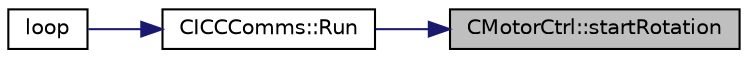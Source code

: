 digraph "CMotorCtrl::startRotation"
{
 // INTERACTIVE_SVG=YES
 // LATEX_PDF_SIZE
  bgcolor="transparent";
  edge [fontname="Helvetica",fontsize="10",labelfontname="Helvetica",labelfontsize="10"];
  node [fontname="Helvetica",fontsize="10",shape=record];
  rankdir="RL";
  Node34 [label="CMotorCtrl::startRotation",height=0.2,width=0.4,color="black", fillcolor="grey75", style="filled", fontcolor="black",tooltip="API Function of the CMotorCtrl to start a rotation."];
  Node34 -> Node35 [dir="back",color="midnightblue",fontsize="10",style="solid"];
  Node35 [label="CICCComms::Run",height=0.2,width=0.4,color="black",URL="$class_c_i_c_c_comms.html#a8b3fa81307b3b9ba0e72b4aee8279c56",tooltip=" "];
  Node35 -> Node36 [dir="back",color="midnightblue",fontsize="10",style="solid"];
  Node36 [label="loop",height=0.2,width=0.4,color="black",URL="$_a_d_a_s___m_c_u_8ino.html#afe461d27b9c48d5921c00d521181f12f",tooltip=" "];
}
